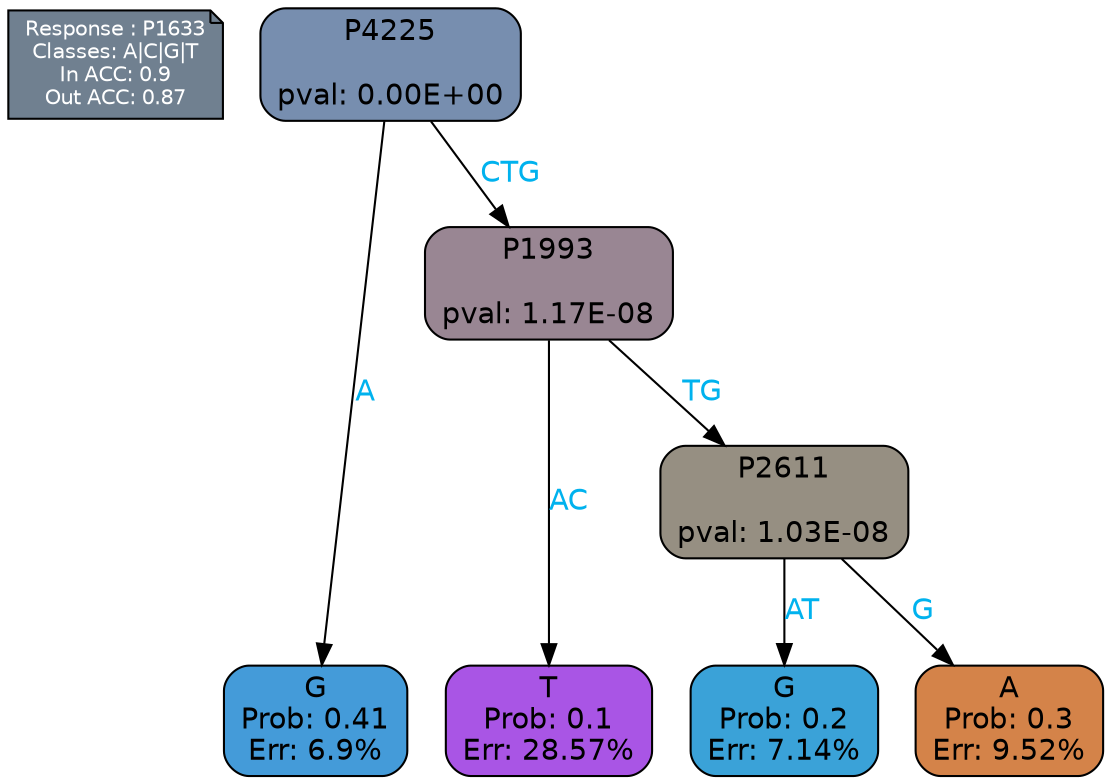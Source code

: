digraph Tree {
node [shape=box, style="filled, rounded", color="black", fontname=helvetica] ;
graph [ranksep=equally, splines=polylines, bgcolor=transparent, dpi=600] ;
edge [fontname=helvetica] ;
LEGEND [label="Response : P1633
Classes: A|C|G|T
In ACC: 0.9
Out ACC: 0.87
",shape=note,align=left,style=filled,fillcolor="slategray",fontcolor="white",fontsize=10];1 [label="P4225

pval: 0.00E+00", fillcolor="#778eaf"] ;
2 [label="G
Prob: 0.41
Err: 6.9%", fillcolor="#449bd9"] ;
3 [label="P1993

pval: 1.17E-08", fillcolor="#998693"] ;
4 [label="T
Prob: 0.1
Err: 28.57%", fillcolor="#a955e5"] ;
5 [label="P2611

pval: 1.03E-08", fillcolor="#968f82"] ;
6 [label="G
Prob: 0.2
Err: 7.14%", fillcolor="#3aa2d8"] ;
7 [label="A
Prob: 0.3
Err: 9.52%", fillcolor="#d48349"] ;
1 -> 2 [label="A",fontcolor=deepskyblue2] ;
1 -> 3 [label="CTG",fontcolor=deepskyblue2] ;
3 -> 4 [label="AC",fontcolor=deepskyblue2] ;
3 -> 5 [label="TG",fontcolor=deepskyblue2] ;
5 -> 6 [label="AT",fontcolor=deepskyblue2] ;
5 -> 7 [label="G",fontcolor=deepskyblue2] ;
{rank = same; 2;4;6;7;}{rank = same; LEGEND;1;}}